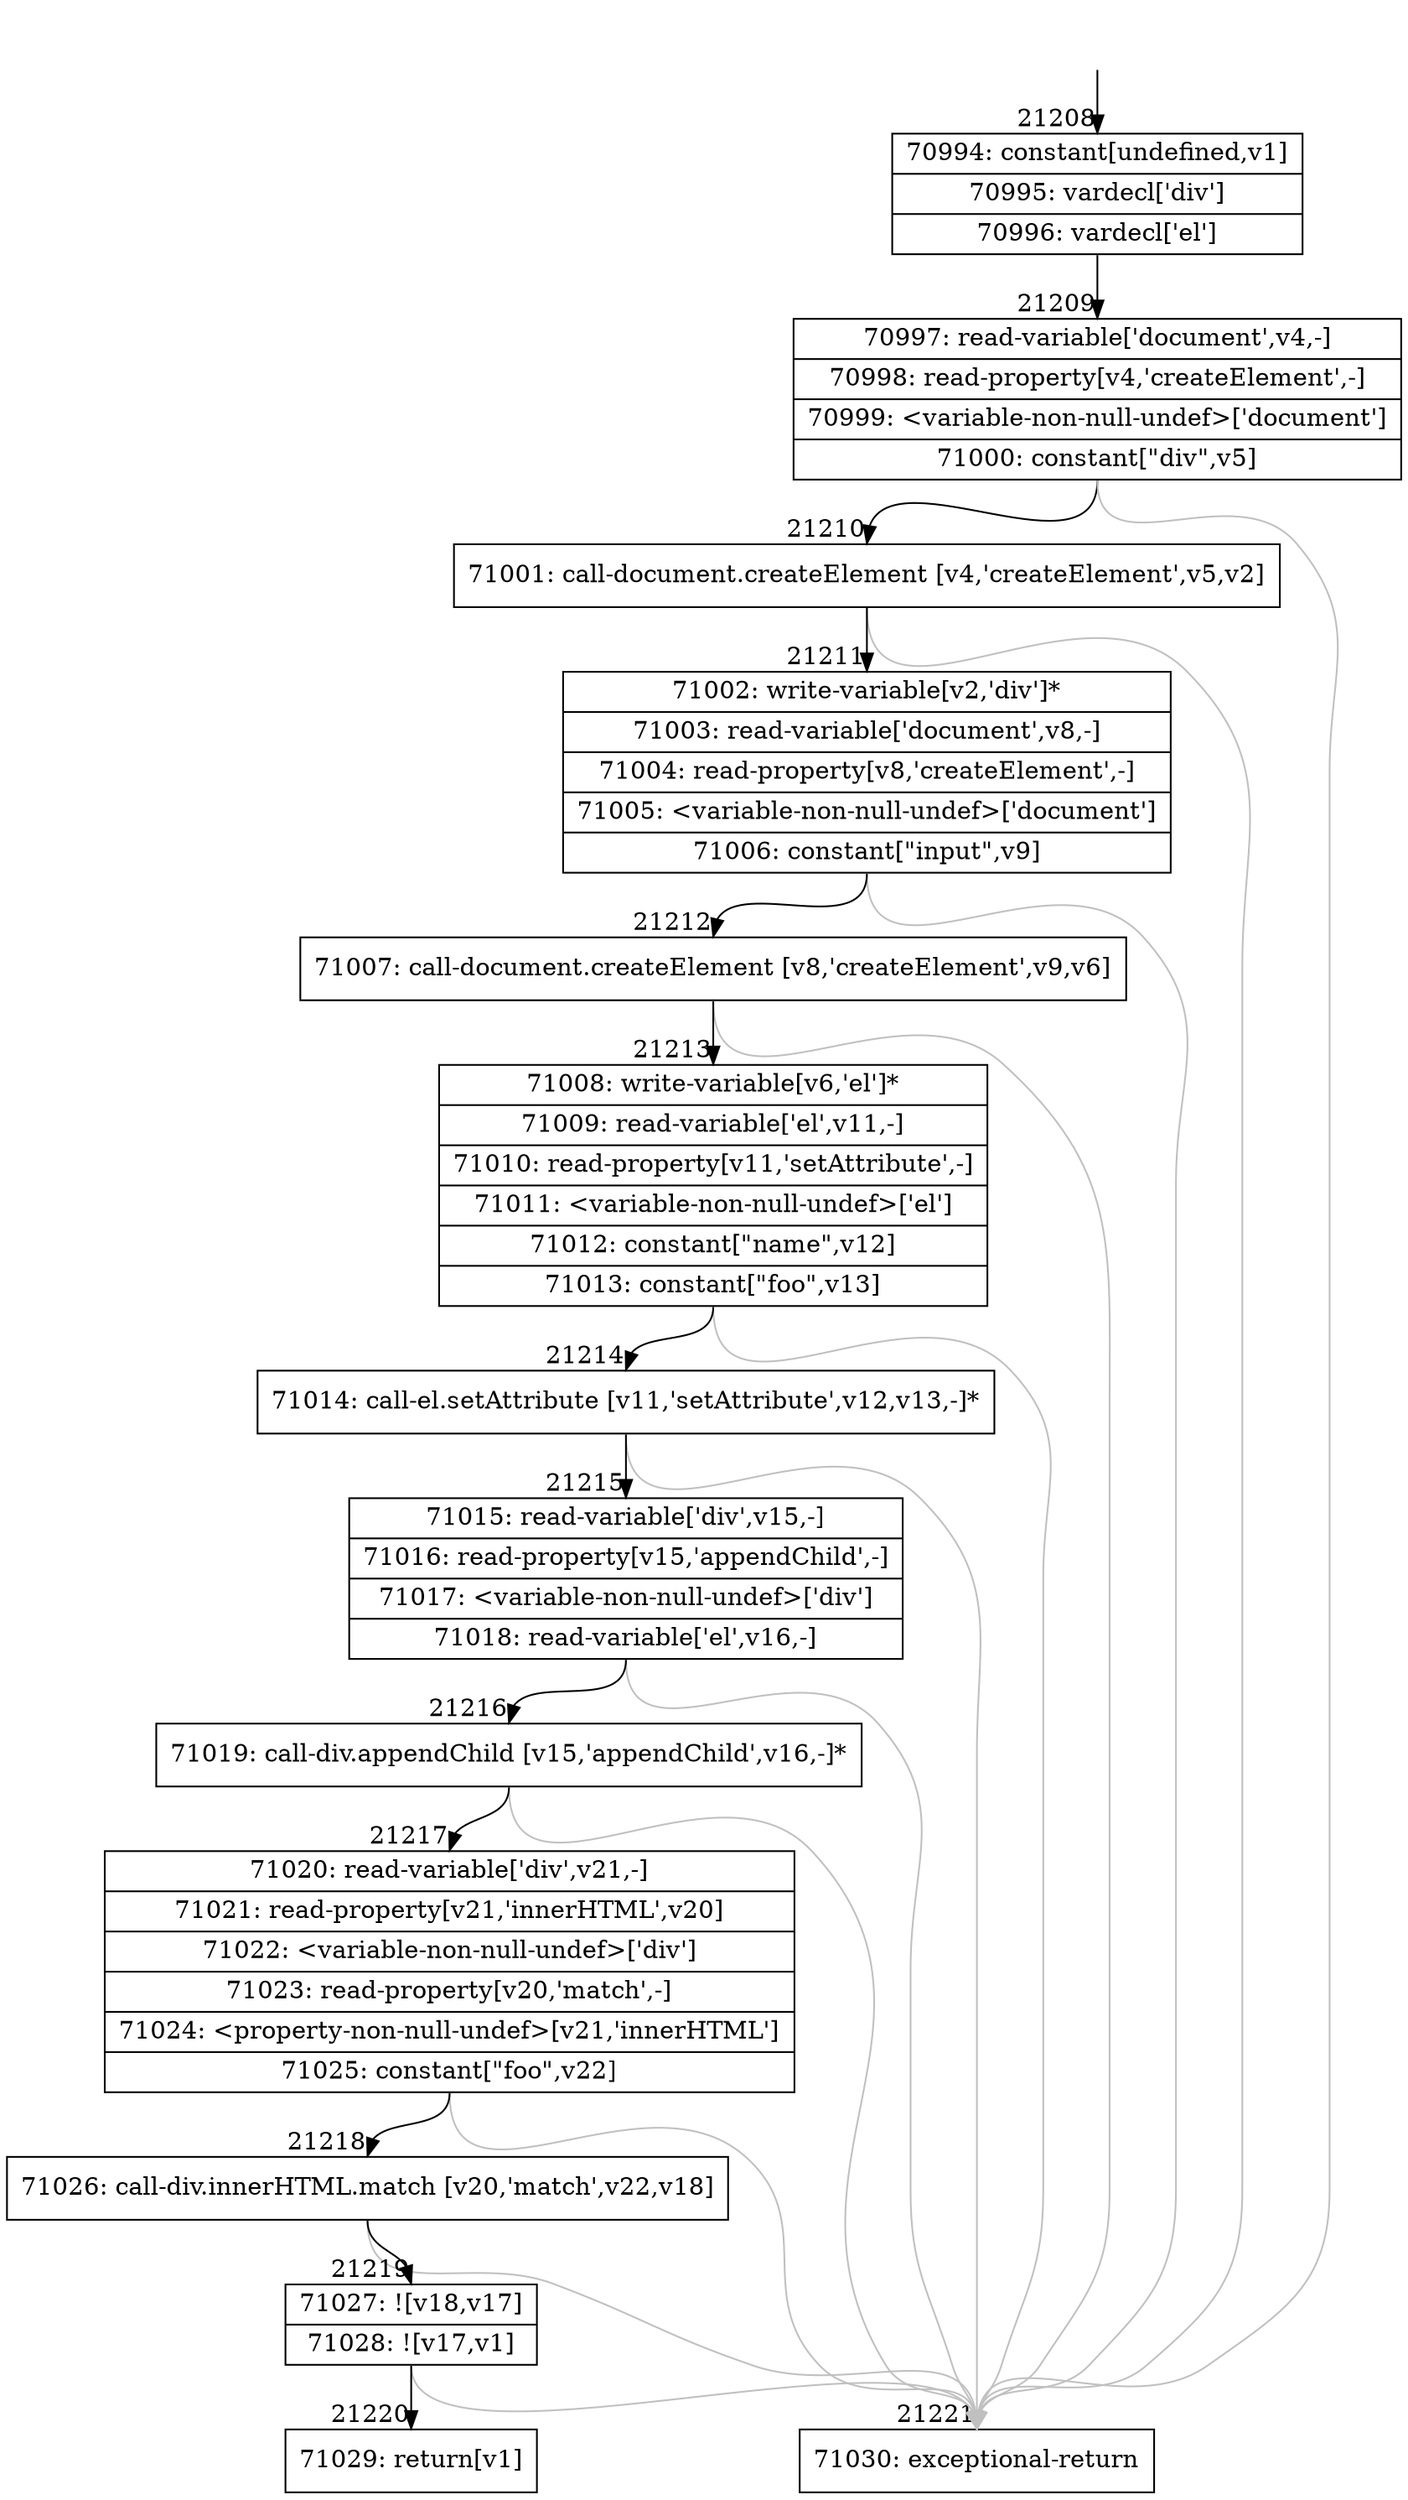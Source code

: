 digraph {
rankdir="TD"
BB_entry1854[shape=none,label=""];
BB_entry1854 -> BB21208 [tailport=s, headport=n, headlabel="    21208"]
BB21208 [shape=record label="{70994: constant[undefined,v1]|70995: vardecl['div']|70996: vardecl['el']}" ] 
BB21208 -> BB21209 [tailport=s, headport=n, headlabel="      21209"]
BB21209 [shape=record label="{70997: read-variable['document',v4,-]|70998: read-property[v4,'createElement',-]|70999: \<variable-non-null-undef\>['document']|71000: constant[\"div\",v5]}" ] 
BB21209 -> BB21210 [tailport=s, headport=n, headlabel="      21210"]
BB21209 -> BB21221 [tailport=s, headport=n, color=gray, headlabel="      21221"]
BB21210 [shape=record label="{71001: call-document.createElement [v4,'createElement',v5,v2]}" ] 
BB21210 -> BB21211 [tailport=s, headport=n, headlabel="      21211"]
BB21210 -> BB21221 [tailport=s, headport=n, color=gray]
BB21211 [shape=record label="{71002: write-variable[v2,'div']*|71003: read-variable['document',v8,-]|71004: read-property[v8,'createElement',-]|71005: \<variable-non-null-undef\>['document']|71006: constant[\"input\",v9]}" ] 
BB21211 -> BB21212 [tailport=s, headport=n, headlabel="      21212"]
BB21211 -> BB21221 [tailport=s, headport=n, color=gray]
BB21212 [shape=record label="{71007: call-document.createElement [v8,'createElement',v9,v6]}" ] 
BB21212 -> BB21213 [tailport=s, headport=n, headlabel="      21213"]
BB21212 -> BB21221 [tailport=s, headport=n, color=gray]
BB21213 [shape=record label="{71008: write-variable[v6,'el']*|71009: read-variable['el',v11,-]|71010: read-property[v11,'setAttribute',-]|71011: \<variable-non-null-undef\>['el']|71012: constant[\"name\",v12]|71013: constant[\"foo\",v13]}" ] 
BB21213 -> BB21214 [tailport=s, headport=n, headlabel="      21214"]
BB21213 -> BB21221 [tailport=s, headport=n, color=gray]
BB21214 [shape=record label="{71014: call-el.setAttribute [v11,'setAttribute',v12,v13,-]*}" ] 
BB21214 -> BB21215 [tailport=s, headport=n, headlabel="      21215"]
BB21214 -> BB21221 [tailport=s, headport=n, color=gray]
BB21215 [shape=record label="{71015: read-variable['div',v15,-]|71016: read-property[v15,'appendChild',-]|71017: \<variable-non-null-undef\>['div']|71018: read-variable['el',v16,-]}" ] 
BB21215 -> BB21216 [tailport=s, headport=n, headlabel="      21216"]
BB21215 -> BB21221 [tailport=s, headport=n, color=gray]
BB21216 [shape=record label="{71019: call-div.appendChild [v15,'appendChild',v16,-]*}" ] 
BB21216 -> BB21217 [tailport=s, headport=n, headlabel="      21217"]
BB21216 -> BB21221 [tailport=s, headport=n, color=gray]
BB21217 [shape=record label="{71020: read-variable['div',v21,-]|71021: read-property[v21,'innerHTML',v20]|71022: \<variable-non-null-undef\>['div']|71023: read-property[v20,'match',-]|71024: \<property-non-null-undef\>[v21,'innerHTML']|71025: constant[\"foo\",v22]}" ] 
BB21217 -> BB21218 [tailport=s, headport=n, headlabel="      21218"]
BB21217 -> BB21221 [tailport=s, headport=n, color=gray]
BB21218 [shape=record label="{71026: call-div.innerHTML.match [v20,'match',v22,v18]}" ] 
BB21218 -> BB21219 [tailport=s, headport=n, headlabel="      21219"]
BB21218 -> BB21221 [tailport=s, headport=n, color=gray]
BB21219 [shape=record label="{71027: ![v18,v17]|71028: ![v17,v1]}" ] 
BB21219 -> BB21220 [tailport=s, headport=n, headlabel="      21220"]
BB21219 -> BB21221 [tailport=s, headport=n, color=gray]
BB21220 [shape=record label="{71029: return[v1]}" ] 
BB21221 [shape=record label="{71030: exceptional-return}" ] 
//#$~ 39825
}

